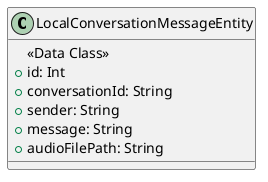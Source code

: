 @startuml
class LocalConversationMessageEntity {
    <<Data Class>>
    + id: Int
    + conversationId: String
    + sender: String
    + message: String
    + audioFilePath: String
}
@enduml
